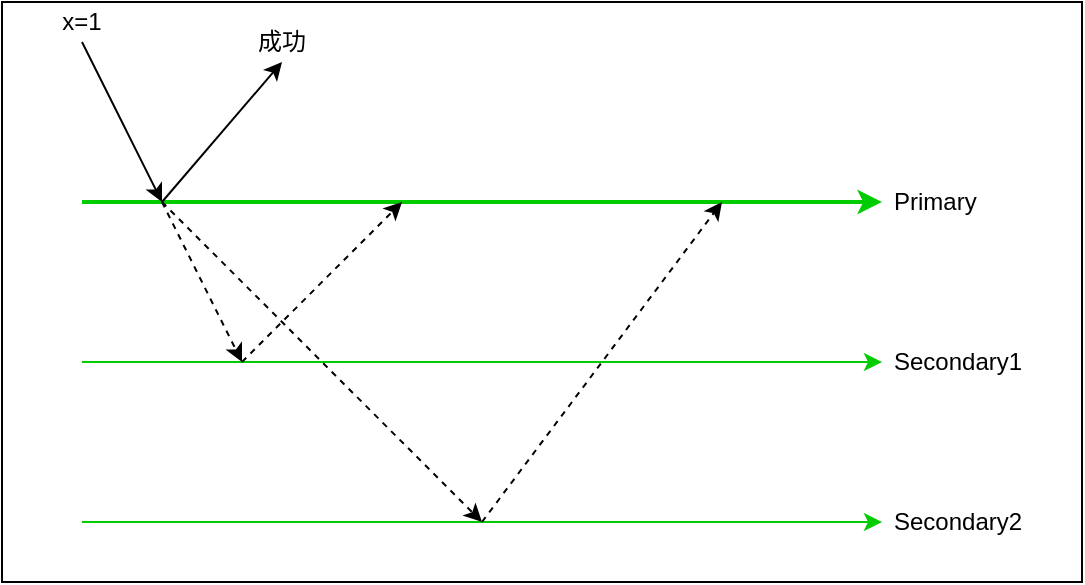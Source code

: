 <mxfile version="13.3.5" type="device" pages="2"><diagram id="la_XXdIbMpkm_KQWSRqN" name="Page-2"><mxGraphModel dx="1086" dy="626" grid="1" gridSize="10" guides="1" tooltips="1" connect="1" arrows="1" fold="1" page="1" pageScale="1" pageWidth="827" pageHeight="1169" math="0" shadow="0"><root><mxCell id="u-qZBLt7xMZtArX_gzCN-0"/><mxCell id="u-qZBLt7xMZtArX_gzCN-1" parent="u-qZBLt7xMZtArX_gzCN-0"/><mxCell id="1lrM4oTjaB_6vNBSxXGx-0" value="" style="rounded=0;whiteSpace=wrap;html=1;strokeWidth=1;fontSize=17;align=left;" vertex="1" parent="u-qZBLt7xMZtArX_gzCN-1"><mxGeometry x="120" y="100" width="540" height="290" as="geometry"/></mxCell><mxCell id="1lrM4oTjaB_6vNBSxXGx-1" value="" style="endArrow=classic;html=1;strokeColor=#00CC00;strokeWidth=2;" edge="1" parent="u-qZBLt7xMZtArX_gzCN-1"><mxGeometry width="50" height="50" relative="1" as="geometry"><mxPoint x="160" y="200" as="sourcePoint"/><mxPoint x="560" y="200" as="targetPoint"/></mxGeometry></mxCell><mxCell id="1lrM4oTjaB_6vNBSxXGx-2" value="Primary" style="text;html=1;strokeColor=none;fillColor=none;align=left;verticalAlign=middle;whiteSpace=wrap;rounded=0;" vertex="1" parent="u-qZBLt7xMZtArX_gzCN-1"><mxGeometry x="564" y="190" width="76" height="20" as="geometry"/></mxCell><mxCell id="1lrM4oTjaB_6vNBSxXGx-3" value="" style="endArrow=classic;html=1;strokeColor=#00CC00;" edge="1" parent="u-qZBLt7xMZtArX_gzCN-1"><mxGeometry width="50" height="50" relative="1" as="geometry"><mxPoint x="160" y="280" as="sourcePoint"/><mxPoint x="560" y="280" as="targetPoint"/></mxGeometry></mxCell><mxCell id="1lrM4oTjaB_6vNBSxXGx-4" value="Secondary1" style="text;html=1;strokeColor=none;fillColor=none;align=left;verticalAlign=middle;whiteSpace=wrap;rounded=0;" vertex="1" parent="u-qZBLt7xMZtArX_gzCN-1"><mxGeometry x="564" y="270" width="76" height="20" as="geometry"/></mxCell><mxCell id="1lrM4oTjaB_6vNBSxXGx-5" value="" style="endArrow=classic;html=1;strokeColor=#00CC00;" edge="1" parent="u-qZBLt7xMZtArX_gzCN-1"><mxGeometry width="50" height="50" relative="1" as="geometry"><mxPoint x="160" y="360" as="sourcePoint"/><mxPoint x="560" y="360" as="targetPoint"/></mxGeometry></mxCell><mxCell id="1lrM4oTjaB_6vNBSxXGx-6" value="Secondary2" style="text;html=1;strokeColor=none;fillColor=none;align=left;verticalAlign=middle;whiteSpace=wrap;rounded=0;" vertex="1" parent="u-qZBLt7xMZtArX_gzCN-1"><mxGeometry x="564" y="350" width="76" height="20" as="geometry"/></mxCell><mxCell id="1lrM4oTjaB_6vNBSxXGx-7" value="" style="endArrow=classic;html=1;" edge="1" parent="u-qZBLt7xMZtArX_gzCN-1"><mxGeometry width="50" height="50" relative="1" as="geometry"><mxPoint x="160" y="120" as="sourcePoint"/><mxPoint x="200" y="200" as="targetPoint"/></mxGeometry></mxCell><mxCell id="1lrM4oTjaB_6vNBSxXGx-8" value="" style="endArrow=classic;html=1;" edge="1" parent="u-qZBLt7xMZtArX_gzCN-1"><mxGeometry width="50" height="50" relative="1" as="geometry"><mxPoint x="200" y="200" as="sourcePoint"/><mxPoint x="260" y="130" as="targetPoint"/></mxGeometry></mxCell><mxCell id="1lrM4oTjaB_6vNBSxXGx-9" value="" style="endArrow=classic;html=1;dashed=1;" edge="1" parent="u-qZBLt7xMZtArX_gzCN-1"><mxGeometry width="50" height="50" relative="1" as="geometry"><mxPoint x="200" y="200" as="sourcePoint"/><mxPoint x="240" y="280" as="targetPoint"/></mxGeometry></mxCell><mxCell id="1lrM4oTjaB_6vNBSxXGx-10" value="" style="endArrow=classic;html=1;dashed=1;" edge="1" parent="u-qZBLt7xMZtArX_gzCN-1"><mxGeometry width="50" height="50" relative="1" as="geometry"><mxPoint x="240" y="280" as="sourcePoint"/><mxPoint x="320" y="200" as="targetPoint"/></mxGeometry></mxCell><mxCell id="1lrM4oTjaB_6vNBSxXGx-11" value="" style="endArrow=classic;html=1;dashed=1;" edge="1" parent="u-qZBLt7xMZtArX_gzCN-1"><mxGeometry width="50" height="50" relative="1" as="geometry"><mxPoint x="200" y="200" as="sourcePoint"/><mxPoint x="360" y="360" as="targetPoint"/></mxGeometry></mxCell><mxCell id="1lrM4oTjaB_6vNBSxXGx-12" value="" style="endArrow=classic;html=1;dashed=1;" edge="1" parent="u-qZBLt7xMZtArX_gzCN-1"><mxGeometry width="50" height="50" relative="1" as="geometry"><mxPoint x="360" y="360" as="sourcePoint"/><mxPoint x="480" y="200" as="targetPoint"/></mxGeometry></mxCell><mxCell id="1lrM4oTjaB_6vNBSxXGx-13" value="x=1" style="text;html=1;strokeColor=none;fillColor=none;align=center;verticalAlign=middle;whiteSpace=wrap;rounded=0;" vertex="1" parent="u-qZBLt7xMZtArX_gzCN-1"><mxGeometry x="140" y="100" width="40" height="20" as="geometry"/></mxCell><mxCell id="1lrM4oTjaB_6vNBSxXGx-14" value="成功" style="text;html=1;strokeColor=none;fillColor=none;align=center;verticalAlign=middle;whiteSpace=wrap;rounded=0;" vertex="1" parent="u-qZBLt7xMZtArX_gzCN-1"><mxGeometry x="240" y="110" width="40" height="20" as="geometry"/></mxCell></root></mxGraphModel></diagram><diagram id="_REEIIBfW_FWrLIUIjnk" name="Page-1"><mxGraphModel dx="1086" dy="626" grid="1" gridSize="10" guides="1" tooltips="1" connect="1" arrows="1" fold="1" page="1" pageScale="1" pageWidth="827" pageHeight="1169" math="0" shadow="0"><root><mxCell id="0"/><mxCell id="1" parent="0"/><mxCell id="ZN7Vee1E4_Ab_m84_HWj-18" value="" style="rounded=0;whiteSpace=wrap;html=1;strokeWidth=1;fontSize=17;align=left;" vertex="1" parent="1"><mxGeometry x="120" y="100" width="540" height="290" as="geometry"/></mxCell><mxCell id="ZN7Vee1E4_Ab_m84_HWj-1" value="" style="endArrow=classic;html=1;strokeColor=#00CC00;strokeWidth=2;" edge="1" parent="1"><mxGeometry width="50" height="50" relative="1" as="geometry"><mxPoint x="160" y="200" as="sourcePoint"/><mxPoint x="560" y="200" as="targetPoint"/></mxGeometry></mxCell><mxCell id="ZN7Vee1E4_Ab_m84_HWj-2" value="Primary" style="text;html=1;strokeColor=none;fillColor=none;align=left;verticalAlign=middle;whiteSpace=wrap;rounded=0;" vertex="1" parent="1"><mxGeometry x="564" y="190" width="76" height="20" as="geometry"/></mxCell><mxCell id="ZN7Vee1E4_Ab_m84_HWj-3" value="" style="endArrow=classic;html=1;strokeColor=#00CC00;" edge="1" parent="1"><mxGeometry width="50" height="50" relative="1" as="geometry"><mxPoint x="160" y="280" as="sourcePoint"/><mxPoint x="560" y="280" as="targetPoint"/></mxGeometry></mxCell><mxCell id="ZN7Vee1E4_Ab_m84_HWj-4" value="Secondary1" style="text;html=1;strokeColor=none;fillColor=none;align=left;verticalAlign=middle;whiteSpace=wrap;rounded=0;" vertex="1" parent="1"><mxGeometry x="564" y="270" width="76" height="20" as="geometry"/></mxCell><mxCell id="ZN7Vee1E4_Ab_m84_HWj-5" value="" style="endArrow=classic;html=1;strokeColor=#00CC00;" edge="1" parent="1"><mxGeometry width="50" height="50" relative="1" as="geometry"><mxPoint x="160" y="360" as="sourcePoint"/><mxPoint x="560" y="360" as="targetPoint"/></mxGeometry></mxCell><mxCell id="ZN7Vee1E4_Ab_m84_HWj-6" value="Secondary2" style="text;html=1;strokeColor=none;fillColor=none;align=left;verticalAlign=middle;whiteSpace=wrap;rounded=0;" vertex="1" parent="1"><mxGeometry x="564" y="350" width="76" height="20" as="geometry"/></mxCell><mxCell id="ZN7Vee1E4_Ab_m84_HWj-7" value="" style="endArrow=classic;html=1;" edge="1" parent="1"><mxGeometry width="50" height="50" relative="1" as="geometry"><mxPoint x="160" y="120" as="sourcePoint"/><mxPoint x="200" y="200" as="targetPoint"/></mxGeometry></mxCell><mxCell id="ZN7Vee1E4_Ab_m84_HWj-9" value="" style="endArrow=classic;html=1;" edge="1" parent="1"><mxGeometry width="50" height="50" relative="1" as="geometry"><mxPoint x="200" y="200" as="sourcePoint"/><mxPoint x="260" y="130" as="targetPoint"/></mxGeometry></mxCell><mxCell id="ZN7Vee1E4_Ab_m84_HWj-10" value="" style="endArrow=classic;html=1;dashed=1;" edge="1" parent="1"><mxGeometry width="50" height="50" relative="1" as="geometry"><mxPoint x="200" y="200" as="sourcePoint"/><mxPoint x="240" y="280" as="targetPoint"/></mxGeometry></mxCell><mxCell id="ZN7Vee1E4_Ab_m84_HWj-12" value="" style="endArrow=classic;html=1;dashed=1;" edge="1" parent="1"><mxGeometry width="50" height="50" relative="1" as="geometry"><mxPoint x="240" y="280" as="sourcePoint"/><mxPoint x="320" y="200" as="targetPoint"/></mxGeometry></mxCell><mxCell id="ZN7Vee1E4_Ab_m84_HWj-13" value="" style="endArrow=classic;html=1;dashed=1;" edge="1" parent="1"><mxGeometry width="50" height="50" relative="1" as="geometry"><mxPoint x="200" y="200" as="sourcePoint"/><mxPoint x="360" y="360" as="targetPoint"/></mxGeometry></mxCell><mxCell id="ZN7Vee1E4_Ab_m84_HWj-14" value="" style="endArrow=classic;html=1;dashed=1;" edge="1" parent="1"><mxGeometry width="50" height="50" relative="1" as="geometry"><mxPoint x="360" y="360" as="sourcePoint"/><mxPoint x="480" y="200" as="targetPoint"/></mxGeometry></mxCell><mxCell id="ZN7Vee1E4_Ab_m84_HWj-15" value="x=1" style="text;html=1;strokeColor=none;fillColor=none;align=center;verticalAlign=middle;whiteSpace=wrap;rounded=0;" vertex="1" parent="1"><mxGeometry x="140" y="100" width="40" height="20" as="geometry"/></mxCell><mxCell id="ZN7Vee1E4_Ab_m84_HWj-16" value="成功" style="text;html=1;strokeColor=none;fillColor=none;align=center;verticalAlign=middle;whiteSpace=wrap;rounded=0;" vertex="1" parent="1"><mxGeometry x="240" y="110" width="40" height="20" as="geometry"/></mxCell><mxCell id="ZN7Vee1E4_Ab_m84_HWj-19" value="" style="rounded=0;whiteSpace=wrap;html=1;strokeWidth=1;fontSize=17;align=left;" vertex="1" parent="1"><mxGeometry x="121" y="439" width="540" height="290" as="geometry"/></mxCell><mxCell id="ZN7Vee1E4_Ab_m84_HWj-20" value="" style="endArrow=classic;html=1;strokeColor=#00CC00;strokeWidth=2;" edge="1" parent="1"><mxGeometry width="50" height="50" relative="1" as="geometry"><mxPoint x="161" y="539" as="sourcePoint"/><mxPoint x="561" y="539" as="targetPoint"/></mxGeometry></mxCell><mxCell id="ZN7Vee1E4_Ab_m84_HWj-21" value="Primary" style="text;html=1;strokeColor=none;fillColor=none;align=left;verticalAlign=middle;whiteSpace=wrap;rounded=0;" vertex="1" parent="1"><mxGeometry x="565" y="529" width="76" height="20" as="geometry"/></mxCell><mxCell id="ZN7Vee1E4_Ab_m84_HWj-22" value="" style="endArrow=classic;html=1;strokeColor=#00CC00;" edge="1" parent="1"><mxGeometry width="50" height="50" relative="1" as="geometry"><mxPoint x="161" y="619" as="sourcePoint"/><mxPoint x="561" y="619" as="targetPoint"/></mxGeometry></mxCell><mxCell id="ZN7Vee1E4_Ab_m84_HWj-23" value="Secondary1" style="text;html=1;strokeColor=none;fillColor=none;align=left;verticalAlign=middle;whiteSpace=wrap;rounded=0;" vertex="1" parent="1"><mxGeometry x="565" y="609" width="76" height="20" as="geometry"/></mxCell><mxCell id="ZN7Vee1E4_Ab_m84_HWj-24" value="" style="endArrow=classic;html=1;strokeColor=#00CC00;" edge="1" parent="1"><mxGeometry width="50" height="50" relative="1" as="geometry"><mxPoint x="161" y="699" as="sourcePoint"/><mxPoint x="561" y="699" as="targetPoint"/></mxGeometry></mxCell><mxCell id="ZN7Vee1E4_Ab_m84_HWj-25" value="Secondary2" style="text;html=1;strokeColor=none;fillColor=none;align=left;verticalAlign=middle;whiteSpace=wrap;rounded=0;" vertex="1" parent="1"><mxGeometry x="565" y="689" width="76" height="20" as="geometry"/></mxCell><mxCell id="ZN7Vee1E4_Ab_m84_HWj-26" value="" style="endArrow=classic;html=1;" edge="1" parent="1"><mxGeometry width="50" height="50" relative="1" as="geometry"><mxPoint x="161" y="459" as="sourcePoint"/><mxPoint x="201" y="539" as="targetPoint"/></mxGeometry></mxCell><mxCell id="ZN7Vee1E4_Ab_m84_HWj-27" value="" style="endArrow=classic;html=1;" edge="1" parent="1"><mxGeometry width="50" height="50" relative="1" as="geometry"><mxPoint x="310" y="550" as="sourcePoint"/><mxPoint x="370" y="480" as="targetPoint"/></mxGeometry></mxCell><mxCell id="ZN7Vee1E4_Ab_m84_HWj-28" value="" style="endArrow=classic;html=1;" edge="1" parent="1"><mxGeometry width="50" height="50" relative="1" as="geometry"><mxPoint x="201" y="539" as="sourcePoint"/><mxPoint x="241" y="619" as="targetPoint"/></mxGeometry></mxCell><mxCell id="ZN7Vee1E4_Ab_m84_HWj-29" value="" style="endArrow=classic;html=1;" edge="1" parent="1"><mxGeometry width="50" height="50" relative="1" as="geometry"><mxPoint x="241" y="619" as="sourcePoint"/><mxPoint x="321" y="539" as="targetPoint"/></mxGeometry></mxCell><mxCell id="ZN7Vee1E4_Ab_m84_HWj-30" value="" style="endArrow=classic;html=1;dashed=1;" edge="1" parent="1"><mxGeometry width="50" height="50" relative="1" as="geometry"><mxPoint x="201" y="539" as="sourcePoint"/><mxPoint x="361" y="699" as="targetPoint"/></mxGeometry></mxCell><mxCell id="ZN7Vee1E4_Ab_m84_HWj-31" value="" style="endArrow=classic;html=1;dashed=1;" edge="1" parent="1"><mxGeometry width="50" height="50" relative="1" as="geometry"><mxPoint x="361" y="699" as="sourcePoint"/><mxPoint x="481" y="539" as="targetPoint"/></mxGeometry></mxCell><mxCell id="ZN7Vee1E4_Ab_m84_HWj-32" value="x=1" style="text;html=1;strokeColor=none;fillColor=none;align=center;verticalAlign=middle;whiteSpace=wrap;rounded=0;" vertex="1" parent="1"><mxGeometry x="141" y="439" width="40" height="20" as="geometry"/></mxCell><mxCell id="ZN7Vee1E4_Ab_m84_HWj-33" value="成功" style="text;html=1;strokeColor=none;fillColor=none;align=center;verticalAlign=middle;whiteSpace=wrap;rounded=0;" vertex="1" parent="1"><mxGeometry x="350" y="460" width="40" height="20" as="geometry"/></mxCell><mxCell id="ZN7Vee1E4_Ab_m84_HWj-35" value="" style="rounded=0;whiteSpace=wrap;html=1;strokeWidth=1;fontSize=17;align=left;" vertex="1" parent="1"><mxGeometry x="121" y="800" width="540" height="290" as="geometry"/></mxCell><mxCell id="ZN7Vee1E4_Ab_m84_HWj-36" value="" style="endArrow=classic;html=1;strokeColor=#00CC00;strokeWidth=2;" edge="1" parent="1"><mxGeometry width="50" height="50" relative="1" as="geometry"><mxPoint x="161" y="900" as="sourcePoint"/><mxPoint x="561" y="900" as="targetPoint"/></mxGeometry></mxCell><mxCell id="ZN7Vee1E4_Ab_m84_HWj-37" value="Primary" style="text;html=1;strokeColor=none;fillColor=none;align=left;verticalAlign=middle;whiteSpace=wrap;rounded=0;" vertex="1" parent="1"><mxGeometry x="565" y="890" width="76" height="20" as="geometry"/></mxCell><mxCell id="ZN7Vee1E4_Ab_m84_HWj-38" value="" style="endArrow=classic;html=1;strokeColor=#00CC00;" edge="1" parent="1"><mxGeometry width="50" height="50" relative="1" as="geometry"><mxPoint x="161" y="980" as="sourcePoint"/><mxPoint x="561" y="980" as="targetPoint"/></mxGeometry></mxCell><mxCell id="ZN7Vee1E4_Ab_m84_HWj-39" value="Secondary1" style="text;html=1;strokeColor=none;fillColor=none;align=left;verticalAlign=middle;whiteSpace=wrap;rounded=0;" vertex="1" parent="1"><mxGeometry x="565" y="970" width="76" height="20" as="geometry"/></mxCell><mxCell id="ZN7Vee1E4_Ab_m84_HWj-40" value="" style="endArrow=classic;html=1;strokeColor=#00CC00;" edge="1" parent="1"><mxGeometry width="50" height="50" relative="1" as="geometry"><mxPoint x="161" y="1060" as="sourcePoint"/><mxPoint x="561" y="1060" as="targetPoint"/></mxGeometry></mxCell><mxCell id="ZN7Vee1E4_Ab_m84_HWj-41" value="Secondary2" style="text;html=1;strokeColor=none;fillColor=none;align=left;verticalAlign=middle;whiteSpace=wrap;rounded=0;" vertex="1" parent="1"><mxGeometry x="565" y="1050" width="76" height="20" as="geometry"/></mxCell><mxCell id="ZN7Vee1E4_Ab_m84_HWj-42" value="" style="endArrow=classic;html=1;" edge="1" parent="1"><mxGeometry width="50" height="50" relative="1" as="geometry"><mxPoint x="161" y="820" as="sourcePoint"/><mxPoint x="201" y="900" as="targetPoint"/></mxGeometry></mxCell><mxCell id="ZN7Vee1E4_Ab_m84_HWj-43" value="" style="endArrow=classic;html=1;" edge="1" parent="1"><mxGeometry width="50" height="50" relative="1" as="geometry"><mxPoint x="480" y="900" as="sourcePoint"/><mxPoint x="540" y="830" as="targetPoint"/></mxGeometry></mxCell><mxCell id="ZN7Vee1E4_Ab_m84_HWj-44" value="" style="endArrow=classic;html=1;" edge="1" parent="1"><mxGeometry width="50" height="50" relative="1" as="geometry"><mxPoint x="201" y="900" as="sourcePoint"/><mxPoint x="241" y="980" as="targetPoint"/></mxGeometry></mxCell><mxCell id="ZN7Vee1E4_Ab_m84_HWj-45" value="" style="endArrow=classic;html=1;" edge="1" parent="1"><mxGeometry width="50" height="50" relative="1" as="geometry"><mxPoint x="241" y="980" as="sourcePoint"/><mxPoint x="321" y="900" as="targetPoint"/></mxGeometry></mxCell><mxCell id="ZN7Vee1E4_Ab_m84_HWj-46" value="" style="endArrow=classic;html=1;" edge="1" parent="1"><mxGeometry width="50" height="50" relative="1" as="geometry"><mxPoint x="201" y="900" as="sourcePoint"/><mxPoint x="361" y="1060" as="targetPoint"/></mxGeometry></mxCell><mxCell id="ZN7Vee1E4_Ab_m84_HWj-47" value="" style="endArrow=classic;html=1;" edge="1" parent="1"><mxGeometry width="50" height="50" relative="1" as="geometry"><mxPoint x="361" y="1060" as="sourcePoint"/><mxPoint x="481" y="900" as="targetPoint"/></mxGeometry></mxCell><mxCell id="ZN7Vee1E4_Ab_m84_HWj-48" value="x=1" style="text;html=1;strokeColor=none;fillColor=none;align=center;verticalAlign=middle;whiteSpace=wrap;rounded=0;" vertex="1" parent="1"><mxGeometry x="141" y="800" width="40" height="20" as="geometry"/></mxCell><mxCell id="ZN7Vee1E4_Ab_m84_HWj-49" value="成功" style="text;html=1;strokeColor=none;fillColor=none;align=center;verticalAlign=middle;whiteSpace=wrap;rounded=0;" vertex="1" parent="1"><mxGeometry x="520" y="810" width="40" height="20" as="geometry"/></mxCell></root></mxGraphModel></diagram></mxfile>